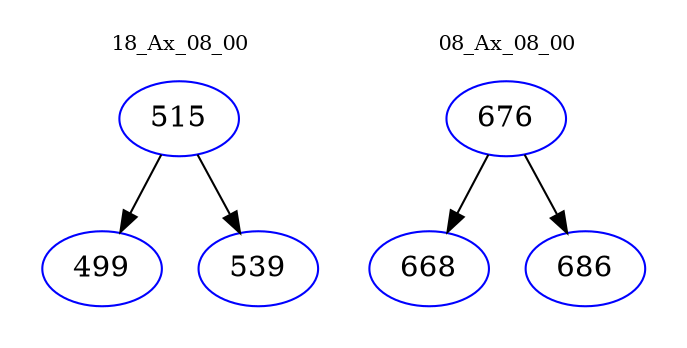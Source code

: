 digraph{
subgraph cluster_0 {
color = white
label = "18_Ax_08_00";
fontsize=10;
T0_515 [label="515", color="blue"]
T0_515 -> T0_499 [color="black"]
T0_499 [label="499", color="blue"]
T0_515 -> T0_539 [color="black"]
T0_539 [label="539", color="blue"]
}
subgraph cluster_1 {
color = white
label = "08_Ax_08_00";
fontsize=10;
T1_676 [label="676", color="blue"]
T1_676 -> T1_668 [color="black"]
T1_668 [label="668", color="blue"]
T1_676 -> T1_686 [color="black"]
T1_686 [label="686", color="blue"]
}
}
